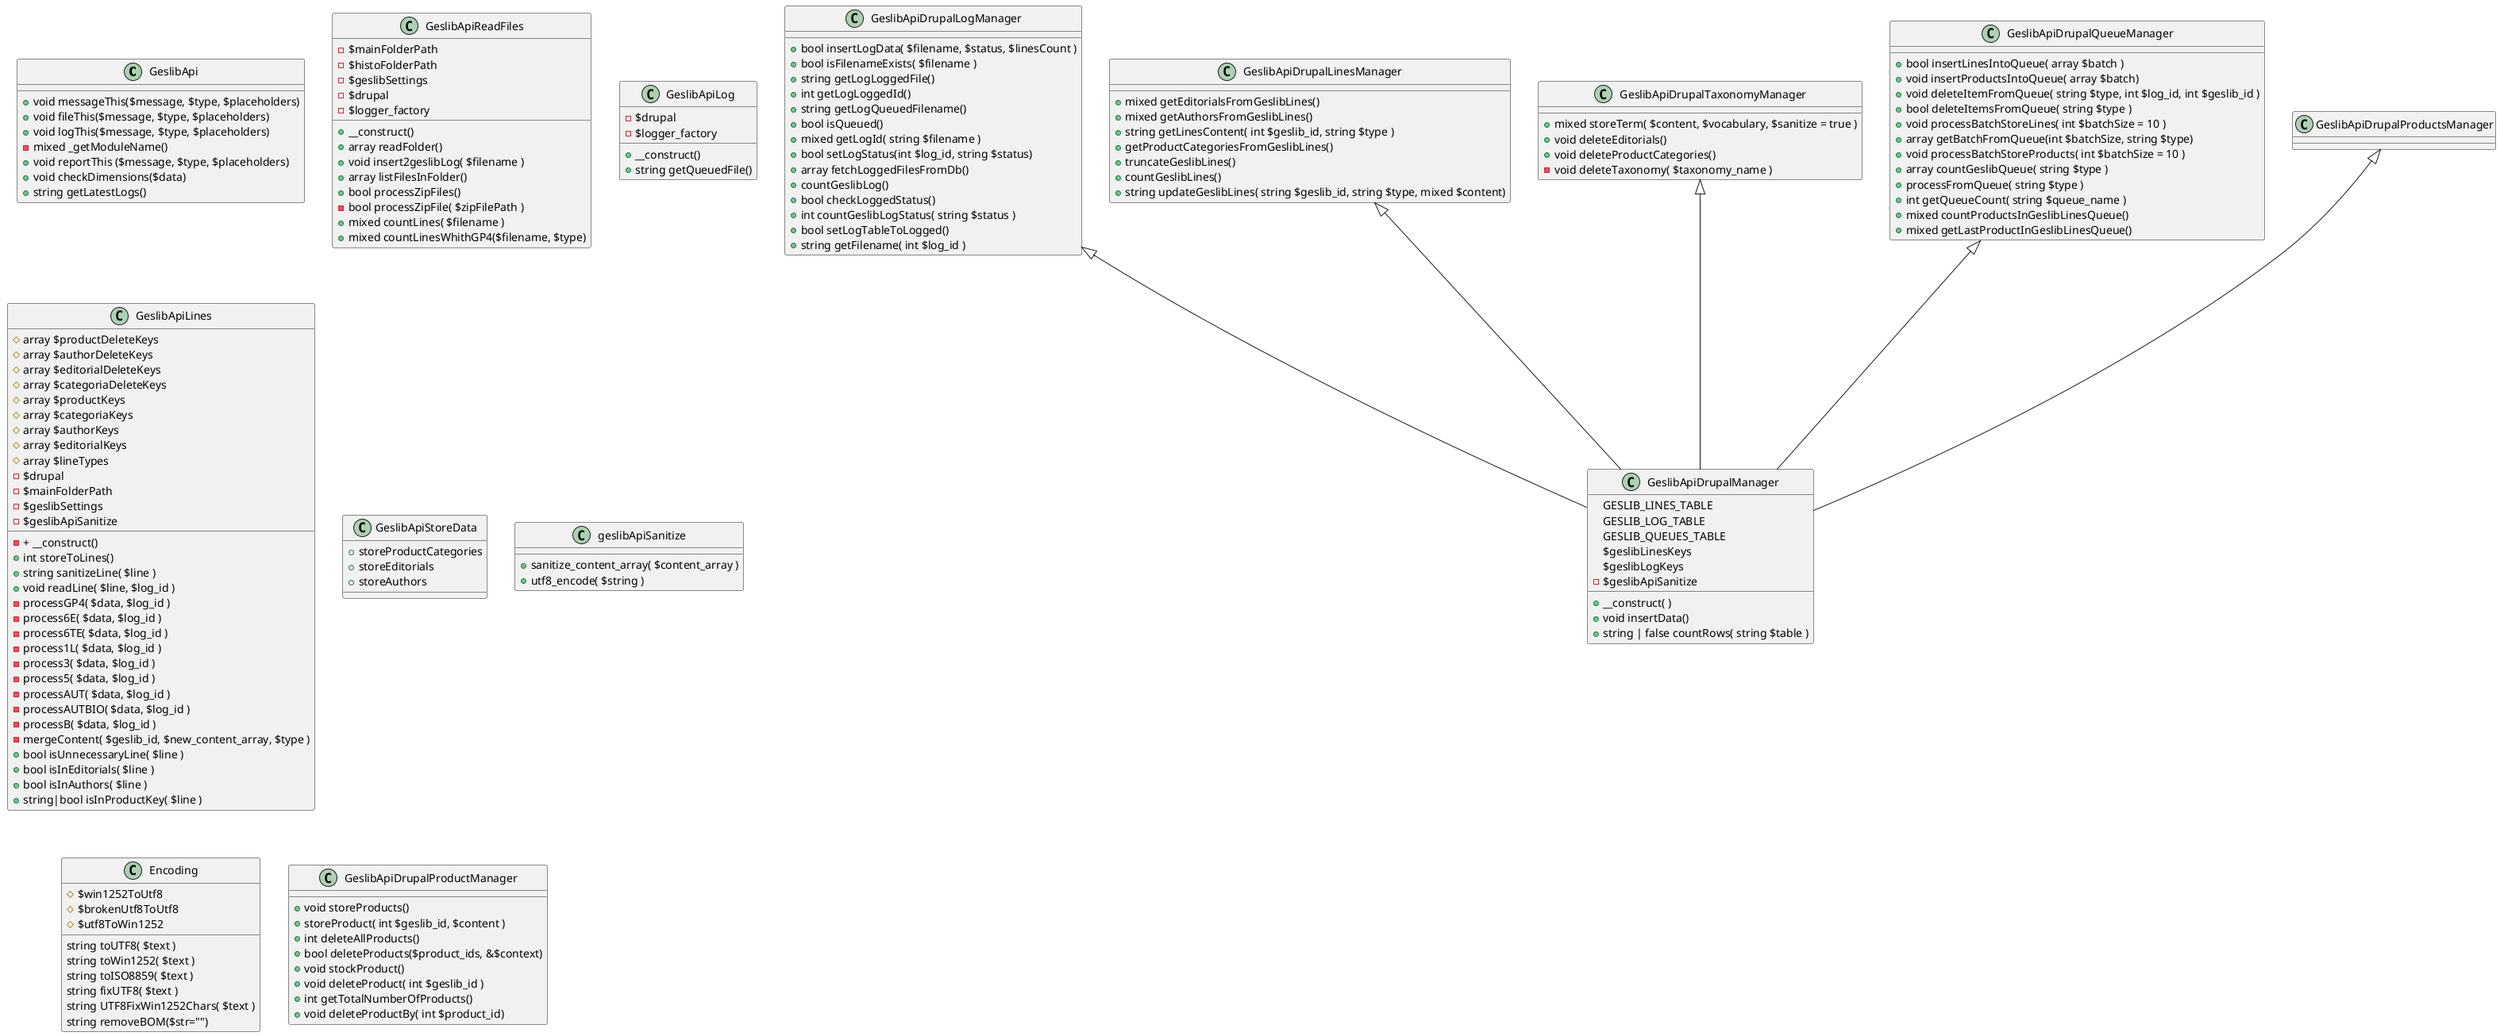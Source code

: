 @startuml

class GeslibApi {
    + void messageThis($message, $type, $placeholders)
    + void fileThis($message, $type, $placeholders)
    + void logThis($message, $type, $placeholders)
    - mixed _getModuleName()
    + void reportThis ($message, $type, $placeholders)
    + void checkDimensions($data)
    + string getLatestLogs()
}

class GeslibApiReadFiles {
    - $mainFolderPath
    - $histoFolderPath
    - $geslibSettings
    - $drupal
    - $logger_factory
    + __construct()
    + array readFolder()
    + void insert2geslibLog( $filename )
    + array listFilesInFolder()
    + bool processZipFiles()
    - bool processZipFile( $zipFilePath )
    + mixed countLines( $filename )
    + mixed countLinesWhithGP4($filename, $type)
}

class GeslibApiLog {
    - $drupal
    - $logger_factory
    + __construct()
    + string getQueuedFile()
}

class GeslibApiLines {
    # array $productDeleteKeys
    # array $authorDeleteKeys
    # array $editorialDeleteKeys
    # array $categoriaDeleteKeys
    # array $productKeys
    # array $categoriaKeys
    # array $authorKeys
    # array $editorialKeys
    # array $lineTypes
    - $drupal
    - $mainFolderPath
    - $geslibSettings
    - $geslibApiSanitize
    - + __construct()
    + int storeToLines()
    + string sanitizeLine( $line )
    + void readLine( $line, $log_id )
    - processGP4( $data, $log_id )
    - process6E( $data, $log_id )
    - process6TE( $data, $log_id )
    - process1L( $data, $log_id )
    - process3( $data, $log_id )
    - process5( $data, $log_id )
    - processAUT( $data, $log_id )
    - processAUTBIO( $data, $log_id )
    - processB( $data, $log_id )
    - mergeContent( $geslib_id, $new_content_array, $type )
    + bool isUnnecessaryLine( $line )
    + bool isInEditorials( $line )
    + bool isInAuthors( $line )
    + string|bool isInProductKey( $line )
}

class GeslibApiStoreData {
    + storeProductCategories
    + storeEditorials
    + storeAuthors
}

class geslibApiSanitize {
    + sanitize_content_array( $content_array )
    + utf8_encode( $string )
}

class Encoding {
    # $win1252ToUtf8
    # $brokenUtf8ToUtf8
    # $utf8ToWin1252
    string toUTF8( $text )
    string toWin1252( $text )
    string toISO8859( $text )
    string fixUTF8( $text )
    string UTF8FixWin1252Chars( $text )
    string removeBOM($str="")
}

class GeslibApiDrupalManager {
    GESLIB_LINES_TABLE
    GESLIB_LOG_TABLE
    GESLIB_QUEUES_TABLE
    $geslibLinesKeys
    $geslibLogKeys
    - $geslibApiSanitize
    + __construct( )
    + void insertData()
    + string | false countRows( string $table )
}

class GeslibApiDrupalLogManager {
    + bool insertLogData( $filename, $status, $linesCount )
    + bool isFilenameExists( $filename )
    + string getLogLoggedFile()
    + int getLogLoggedId()
    + string getLogQueuedFilename()
    + bool isQueued()
    + mixed getLogId( string $filename )
    + bool setLogStatus(int $log_id, string $status)
    + array fetchLoggedFilesFromDb()
    + countGeslibLog()
    + bool checkLoggedStatus()
    + int countGeslibLogStatus( string $status )
    + bool setLogTableToLogged()
    + string getFilename( int $log_id )
}

class GeslibApiDrupalLinesManager {
    + mixed getEditorialsFromGeslibLines()
    + mixed getAuthorsFromGeslibLines()
    + string getLinesContent( int $geslib_id, string $type )
    + getProductCategoriesFromGeslibLines()
    + truncateGeslibLines()
    + countGeslibLines()
    + string updateGeslibLines( string $geslib_id, string $type, mixed $content)
}

class GeslibApiDrupalTaxonomyManager {
    + mixed storeTerm( $content, $vocabulary, $sanitize = true )
    + void deleteEditorials()
    + void deleteProductCategories()
    - void deleteTaxonomy( $taxonomy_name )
}

class GeslibApiDrupalProductManager {
    + void storeProducts()
    + storeProduct( int $geslib_id, $content )
    + int deleteAllProducts()
    + bool deleteProducts($product_ids, &$context)
    + void stockProduct()
    + void deleteProduct( int $geslib_id )
    + int getTotalNumberOfProducts()
    + void deleteProductBy( int $product_id)
}

class GeslibApiDrupalQueueManager {
    + bool insertLinesIntoQueue( array $batch )
    + void insertProductsIntoQueue( array $batch)
    + void deleteItemFromQueue( string $type, int $log_id, int $geslib_id )
    + bool deleteItemsFromQueue( string $type )
    + void processBatchStoreLines( int $batchSize = 10 )
    + array getBatchFromQueue(int $batchSize, string $type)
    + void processBatchStoreProducts( int $batchSize = 10 )
    + array countGeslibQueue( string $type )
    + processFromQueue( string $type )
    + int getQueueCount( string $queue_name )
    + mixed countProductsInGeslibLinesQueue()
    + mixed getLastProductInGeslibLinesQueue()
}

GeslibApiDrupalLogManager <|-- GeslibApiDrupalManager
GeslibApiDrupalLinesManager <|-- GeslibApiDrupalManager
GeslibApiDrupalTaxonomyManager <|-- GeslibApiDrupalManager
GeslibApiDrupalProductsManager <|-- GeslibApiDrupalManager
GeslibApiDrupalQueueManager <|-- GeslibApiDrupalManager

@enduml